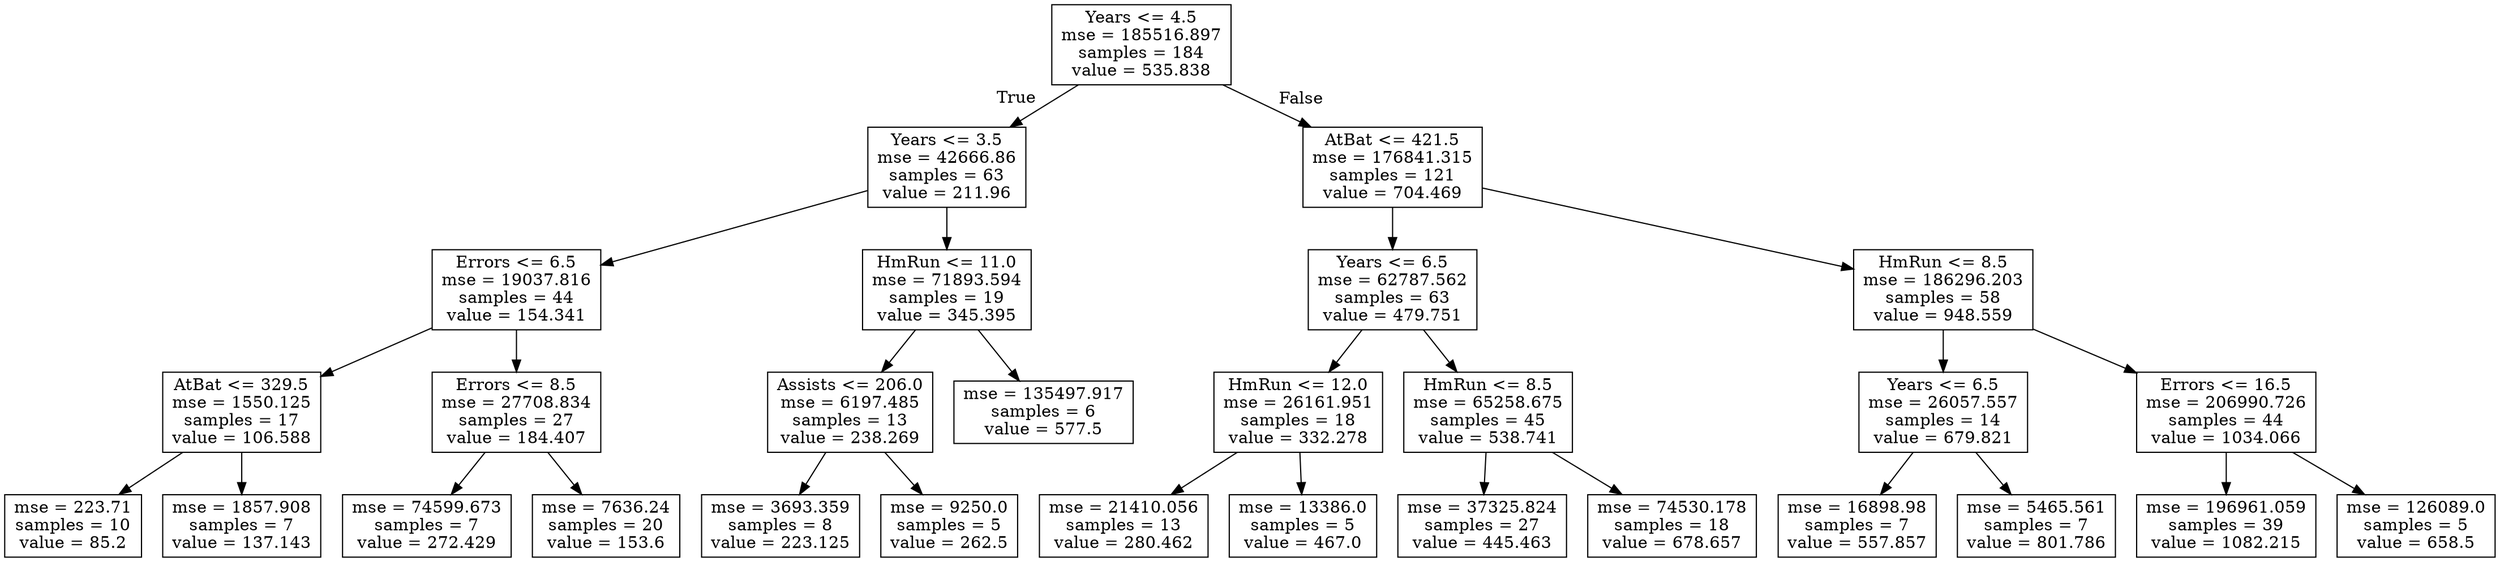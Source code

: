 digraph Tree {
node [shape=box] ;
0 [label="Years <= 4.5\nmse = 185516.897\nsamples = 184\nvalue = 535.838"] ;
1 [label="Years <= 3.5\nmse = 42666.86\nsamples = 63\nvalue = 211.96"] ;
0 -> 1 [labeldistance=2.5, labelangle=45, headlabel="True"] ;
2 [label="Errors <= 6.5\nmse = 19037.816\nsamples = 44\nvalue = 154.341"] ;
1 -> 2 ;
3 [label="AtBat <= 329.5\nmse = 1550.125\nsamples = 17\nvalue = 106.588"] ;
2 -> 3 ;
4 [label="mse = 223.71\nsamples = 10\nvalue = 85.2"] ;
3 -> 4 ;
5 [label="mse = 1857.908\nsamples = 7\nvalue = 137.143"] ;
3 -> 5 ;
6 [label="Errors <= 8.5\nmse = 27708.834\nsamples = 27\nvalue = 184.407"] ;
2 -> 6 ;
7 [label="mse = 74599.673\nsamples = 7\nvalue = 272.429"] ;
6 -> 7 ;
8 [label="mse = 7636.24\nsamples = 20\nvalue = 153.6"] ;
6 -> 8 ;
9 [label="HmRun <= 11.0\nmse = 71893.594\nsamples = 19\nvalue = 345.395"] ;
1 -> 9 ;
10 [label="Assists <= 206.0\nmse = 6197.485\nsamples = 13\nvalue = 238.269"] ;
9 -> 10 ;
11 [label="mse = 3693.359\nsamples = 8\nvalue = 223.125"] ;
10 -> 11 ;
12 [label="mse = 9250.0\nsamples = 5\nvalue = 262.5"] ;
10 -> 12 ;
13 [label="mse = 135497.917\nsamples = 6\nvalue = 577.5"] ;
9 -> 13 ;
14 [label="AtBat <= 421.5\nmse = 176841.315\nsamples = 121\nvalue = 704.469"] ;
0 -> 14 [labeldistance=2.5, labelangle=-45, headlabel="False"] ;
15 [label="Years <= 6.5\nmse = 62787.562\nsamples = 63\nvalue = 479.751"] ;
14 -> 15 ;
16 [label="HmRun <= 12.0\nmse = 26161.951\nsamples = 18\nvalue = 332.278"] ;
15 -> 16 ;
17 [label="mse = 21410.056\nsamples = 13\nvalue = 280.462"] ;
16 -> 17 ;
18 [label="mse = 13386.0\nsamples = 5\nvalue = 467.0"] ;
16 -> 18 ;
19 [label="HmRun <= 8.5\nmse = 65258.675\nsamples = 45\nvalue = 538.741"] ;
15 -> 19 ;
20 [label="mse = 37325.824\nsamples = 27\nvalue = 445.463"] ;
19 -> 20 ;
21 [label="mse = 74530.178\nsamples = 18\nvalue = 678.657"] ;
19 -> 21 ;
22 [label="HmRun <= 8.5\nmse = 186296.203\nsamples = 58\nvalue = 948.559"] ;
14 -> 22 ;
23 [label="Years <= 6.5\nmse = 26057.557\nsamples = 14\nvalue = 679.821"] ;
22 -> 23 ;
24 [label="mse = 16898.98\nsamples = 7\nvalue = 557.857"] ;
23 -> 24 ;
25 [label="mse = 5465.561\nsamples = 7\nvalue = 801.786"] ;
23 -> 25 ;
26 [label="Errors <= 16.5\nmse = 206990.726\nsamples = 44\nvalue = 1034.066"] ;
22 -> 26 ;
27 [label="mse = 196961.059\nsamples = 39\nvalue = 1082.215"] ;
26 -> 27 ;
28 [label="mse = 126089.0\nsamples = 5\nvalue = 658.5"] ;
26 -> 28 ;
}